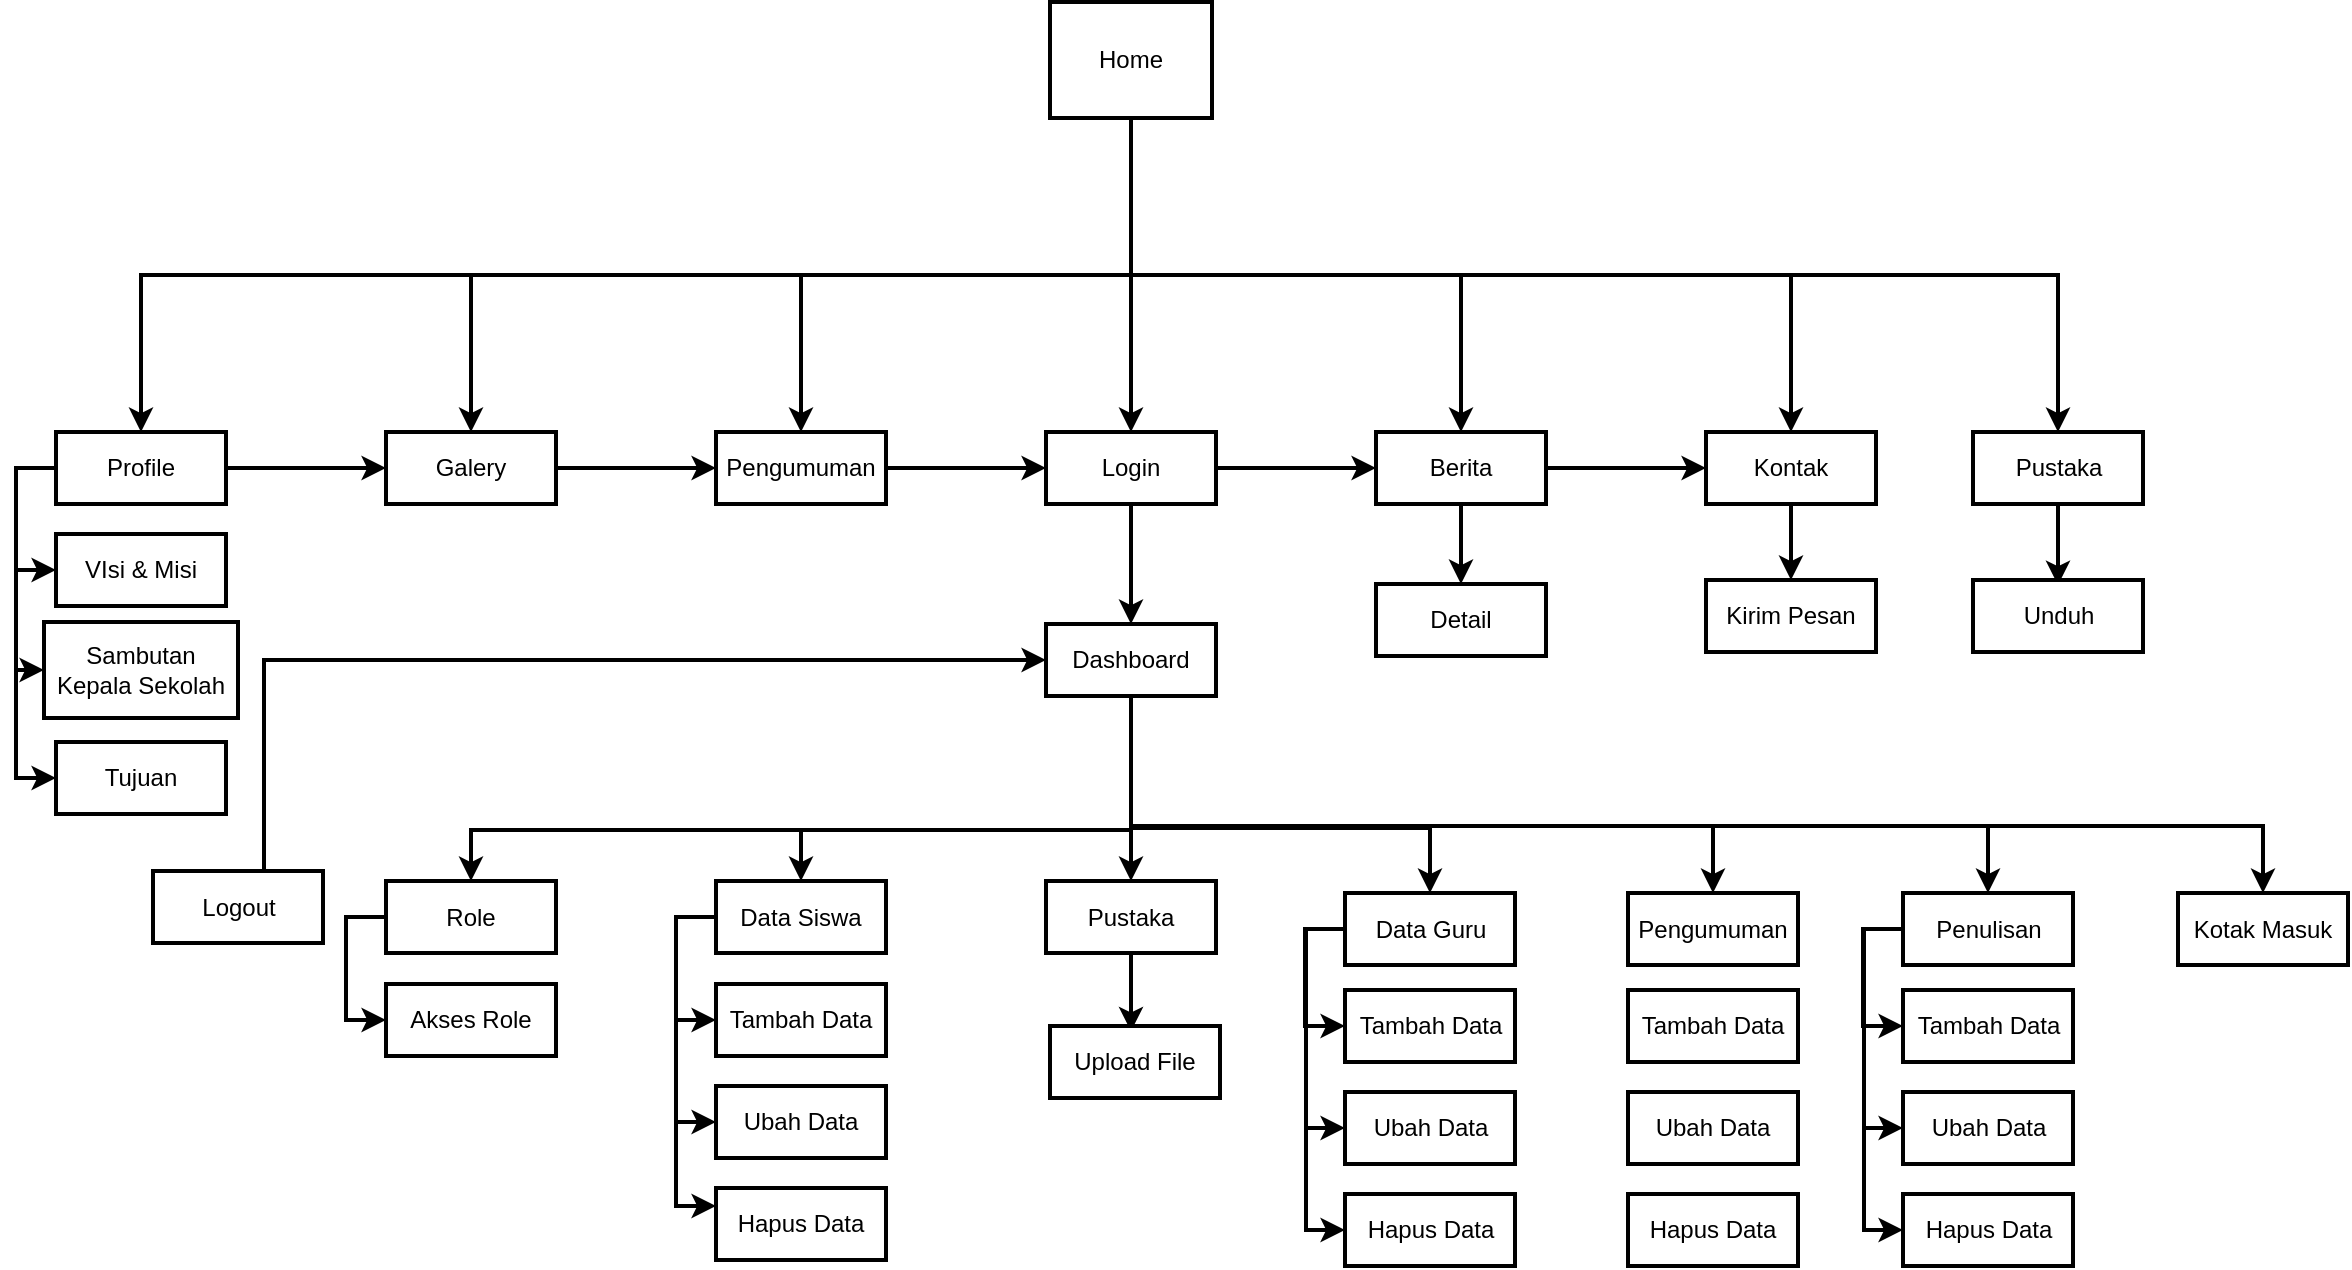 <mxfile version="11.1.4" type="github"><diagram id="Ska1S3hpc30a-7CpUAoy" name="Page-1"><mxGraphModel dx="1325" dy="905" grid="0" gridSize="10" guides="1" tooltips="1" connect="1" arrows="1" fold="1" page="0" pageScale="1" pageWidth="850" pageHeight="1100" math="0" shadow="0"><root><mxCell id="0"/><mxCell id="1" parent="0"/><mxCell id="ym0tMcdintUrI3gGmF4z-35" style="edgeStyle=orthogonalEdgeStyle;rounded=0;orthogonalLoop=1;jettySize=auto;html=1;entryX=0.5;entryY=0;entryDx=0;entryDy=0;exitX=0.5;exitY=1;exitDx=0;exitDy=0;strokeWidth=2;" edge="1" parent="1" source="ym0tMcdintUrI3gGmF4z-1" target="ym0tMcdintUrI3gGmF4z-4"><mxGeometry relative="1" as="geometry"/></mxCell><mxCell id="ym0tMcdintUrI3gGmF4z-36" style="edgeStyle=orthogonalEdgeStyle;rounded=0;orthogonalLoop=1;jettySize=auto;html=1;exitX=0.5;exitY=1;exitDx=0;exitDy=0;strokeWidth=2;" edge="1" parent="1" source="ym0tMcdintUrI3gGmF4z-1" target="ym0tMcdintUrI3gGmF4z-24"><mxGeometry relative="1" as="geometry"/></mxCell><mxCell id="ym0tMcdintUrI3gGmF4z-37" style="edgeStyle=orthogonalEdgeStyle;rounded=0;orthogonalLoop=1;jettySize=auto;html=1;entryX=0.5;entryY=0;entryDx=0;entryDy=0;exitX=0.5;exitY=1;exitDx=0;exitDy=0;strokeWidth=2;" edge="1" parent="1" source="ym0tMcdintUrI3gGmF4z-1" target="ym0tMcdintUrI3gGmF4z-27"><mxGeometry relative="1" as="geometry"/></mxCell><mxCell id="ym0tMcdintUrI3gGmF4z-39" style="edgeStyle=orthogonalEdgeStyle;rounded=0;orthogonalLoop=1;jettySize=auto;html=1;exitX=0.5;exitY=1;exitDx=0;exitDy=0;strokeWidth=2;" edge="1" parent="1" source="ym0tMcdintUrI3gGmF4z-1" target="ym0tMcdintUrI3gGmF4z-29"><mxGeometry relative="1" as="geometry"/></mxCell><mxCell id="ym0tMcdintUrI3gGmF4z-40" style="edgeStyle=orthogonalEdgeStyle;rounded=0;orthogonalLoop=1;jettySize=auto;html=1;exitX=0.5;exitY=1;exitDx=0;exitDy=0;strokeWidth=2;" edge="1" parent="1" source="ym0tMcdintUrI3gGmF4z-1" target="ym0tMcdintUrI3gGmF4z-30"><mxGeometry relative="1" as="geometry"/></mxCell><mxCell id="ym0tMcdintUrI3gGmF4z-41" style="edgeStyle=orthogonalEdgeStyle;rounded=0;orthogonalLoop=1;jettySize=auto;html=1;entryX=0.5;entryY=0;entryDx=0;entryDy=0;exitX=0.5;exitY=1;exitDx=0;exitDy=0;strokeWidth=2;" edge="1" parent="1" source="ym0tMcdintUrI3gGmF4z-1" target="ym0tMcdintUrI3gGmF4z-34"><mxGeometry relative="1" as="geometry"/></mxCell><mxCell id="ym0tMcdintUrI3gGmF4z-134" style="edgeStyle=orthogonalEdgeStyle;rounded=0;orthogonalLoop=1;jettySize=auto;html=1;strokeWidth=2;" edge="1" parent="1" source="ym0tMcdintUrI3gGmF4z-1" target="ym0tMcdintUrI3gGmF4z-131"><mxGeometry relative="1" as="geometry"/></mxCell><mxCell id="ym0tMcdintUrI3gGmF4z-1" value="Home" style="rounded=0;whiteSpace=wrap;html=1;strokeWidth=2;" vertex="1" parent="1"><mxGeometry x="515" y="-13" width="81" height="58" as="geometry"/></mxCell><mxCell id="ym0tMcdintUrI3gGmF4z-42" style="edgeStyle=orthogonalEdgeStyle;rounded=0;orthogonalLoop=1;jettySize=auto;html=1;entryX=0;entryY=0.5;entryDx=0;entryDy=0;strokeWidth=2;" edge="1" parent="1" source="ym0tMcdintUrI3gGmF4z-4" target="ym0tMcdintUrI3gGmF4z-24"><mxGeometry relative="1" as="geometry"/></mxCell><mxCell id="ym0tMcdintUrI3gGmF4z-54" style="edgeStyle=orthogonalEdgeStyle;rounded=0;orthogonalLoop=1;jettySize=auto;html=1;entryX=0;entryY=0.5;entryDx=0;entryDy=0;exitX=0;exitY=0.5;exitDx=0;exitDy=0;strokeWidth=2;" edge="1" parent="1" source="ym0tMcdintUrI3gGmF4z-4" target="ym0tMcdintUrI3gGmF4z-49"><mxGeometry relative="1" as="geometry"/></mxCell><mxCell id="ym0tMcdintUrI3gGmF4z-55" style="edgeStyle=orthogonalEdgeStyle;rounded=0;orthogonalLoop=1;jettySize=auto;html=1;exitX=0;exitY=0.5;exitDx=0;exitDy=0;entryX=0;entryY=0.5;entryDx=0;entryDy=0;strokeWidth=2;" edge="1" parent="1" source="ym0tMcdintUrI3gGmF4z-4" target="ym0tMcdintUrI3gGmF4z-51"><mxGeometry relative="1" as="geometry"/></mxCell><mxCell id="ym0tMcdintUrI3gGmF4z-56" style="edgeStyle=orthogonalEdgeStyle;rounded=0;orthogonalLoop=1;jettySize=auto;html=1;exitX=0;exitY=0.5;exitDx=0;exitDy=0;entryX=0;entryY=0.5;entryDx=0;entryDy=0;strokeWidth=2;" edge="1" parent="1" source="ym0tMcdintUrI3gGmF4z-4" target="ym0tMcdintUrI3gGmF4z-52"><mxGeometry relative="1" as="geometry"/></mxCell><mxCell id="ym0tMcdintUrI3gGmF4z-4" value="Profile" style="rounded=0;whiteSpace=wrap;html=1;strokeWidth=2;" vertex="1" parent="1"><mxGeometry x="18" y="202" width="85" height="36" as="geometry"/></mxCell><mxCell id="ym0tMcdintUrI3gGmF4z-43" style="edgeStyle=orthogonalEdgeStyle;rounded=0;orthogonalLoop=1;jettySize=auto;html=1;strokeWidth=2;" edge="1" parent="1" source="ym0tMcdintUrI3gGmF4z-24" target="ym0tMcdintUrI3gGmF4z-27"><mxGeometry relative="1" as="geometry"/></mxCell><mxCell id="ym0tMcdintUrI3gGmF4z-24" value="Galery" style="rounded=0;whiteSpace=wrap;html=1;strokeWidth=2;" vertex="1" parent="1"><mxGeometry x="183" y="202" width="85" height="36" as="geometry"/></mxCell><mxCell id="ym0tMcdintUrI3gGmF4z-132" style="edgeStyle=orthogonalEdgeStyle;rounded=0;orthogonalLoop=1;jettySize=auto;html=1;entryX=0;entryY=0.5;entryDx=0;entryDy=0;strokeWidth=2;" edge="1" parent="1" source="ym0tMcdintUrI3gGmF4z-27" target="ym0tMcdintUrI3gGmF4z-131"><mxGeometry relative="1" as="geometry"/></mxCell><mxCell id="ym0tMcdintUrI3gGmF4z-27" value="Pengumuman" style="rounded=0;whiteSpace=wrap;html=1;strokeWidth=2;" vertex="1" parent="1"><mxGeometry x="348" y="202" width="85" height="36" as="geometry"/></mxCell><mxCell id="ym0tMcdintUrI3gGmF4z-91" style="edgeStyle=orthogonalEdgeStyle;rounded=0;orthogonalLoop=1;jettySize=auto;html=1;entryX=0.5;entryY=0;entryDx=0;entryDy=0;strokeWidth=2;" edge="1" parent="1" source="ym0tMcdintUrI3gGmF4z-28" target="ym0tMcdintUrI3gGmF4z-82"><mxGeometry relative="1" as="geometry"><Array as="points"><mxPoint x="556" y="401"/><mxPoint x="226" y="401"/></Array></mxGeometry></mxCell><mxCell id="ym0tMcdintUrI3gGmF4z-92" style="edgeStyle=orthogonalEdgeStyle;rounded=0;orthogonalLoop=1;jettySize=auto;html=1;entryX=0.5;entryY=0;entryDx=0;entryDy=0;strokeWidth=2;" edge="1" parent="1" source="ym0tMcdintUrI3gGmF4z-28" target="ym0tMcdintUrI3gGmF4z-83"><mxGeometry relative="1" as="geometry"><Array as="points"><mxPoint x="556" y="401"/><mxPoint x="391" y="401"/></Array></mxGeometry></mxCell><mxCell id="ym0tMcdintUrI3gGmF4z-93" style="edgeStyle=orthogonalEdgeStyle;rounded=0;orthogonalLoop=1;jettySize=auto;html=1;strokeWidth=2;" edge="1" parent="1" source="ym0tMcdintUrI3gGmF4z-28" target="ym0tMcdintUrI3gGmF4z-84"><mxGeometry relative="1" as="geometry"/></mxCell><mxCell id="ym0tMcdintUrI3gGmF4z-94" style="edgeStyle=orthogonalEdgeStyle;rounded=0;orthogonalLoop=1;jettySize=auto;html=1;strokeWidth=2;" edge="1" parent="1" source="ym0tMcdintUrI3gGmF4z-28" target="ym0tMcdintUrI3gGmF4z-85"><mxGeometry relative="1" as="geometry"><Array as="points"><mxPoint x="556" y="400"/><mxPoint x="705" y="400"/></Array></mxGeometry></mxCell><mxCell id="ym0tMcdintUrI3gGmF4z-95" style="edgeStyle=orthogonalEdgeStyle;rounded=0;orthogonalLoop=1;jettySize=auto;html=1;entryX=0.5;entryY=0;entryDx=0;entryDy=0;strokeWidth=2;" edge="1" parent="1" source="ym0tMcdintUrI3gGmF4z-28" target="ym0tMcdintUrI3gGmF4z-86"><mxGeometry relative="1" as="geometry"><Array as="points"><mxPoint x="556" y="399"/><mxPoint x="847" y="399"/></Array></mxGeometry></mxCell><mxCell id="ym0tMcdintUrI3gGmF4z-96" style="edgeStyle=orthogonalEdgeStyle;rounded=0;orthogonalLoop=1;jettySize=auto;html=1;entryX=0.5;entryY=0;entryDx=0;entryDy=0;strokeWidth=2;" edge="1" parent="1" source="ym0tMcdintUrI3gGmF4z-28" target="ym0tMcdintUrI3gGmF4z-89"><mxGeometry relative="1" as="geometry"><Array as="points"><mxPoint x="556" y="399"/><mxPoint x="984" y="399"/></Array></mxGeometry></mxCell><mxCell id="ym0tMcdintUrI3gGmF4z-97" style="edgeStyle=orthogonalEdgeStyle;rounded=0;orthogonalLoop=1;jettySize=auto;html=1;entryX=0.5;entryY=0;entryDx=0;entryDy=0;strokeWidth=2;" edge="1" parent="1" source="ym0tMcdintUrI3gGmF4z-28" target="ym0tMcdintUrI3gGmF4z-90"><mxGeometry relative="1" as="geometry"><Array as="points"><mxPoint x="556" y="399"/><mxPoint x="1122" y="399"/></Array></mxGeometry></mxCell><mxCell id="ym0tMcdintUrI3gGmF4z-28" value="Dashboard" style="rounded=0;whiteSpace=wrap;html=1;strokeWidth=2;" vertex="1" parent="1"><mxGeometry x="513" y="298" width="85" height="36" as="geometry"/></mxCell><mxCell id="ym0tMcdintUrI3gGmF4z-46" style="edgeStyle=orthogonalEdgeStyle;rounded=0;orthogonalLoop=1;jettySize=auto;html=1;strokeWidth=2;" edge="1" parent="1" source="ym0tMcdintUrI3gGmF4z-29" target="ym0tMcdintUrI3gGmF4z-30"><mxGeometry relative="1" as="geometry"/></mxCell><mxCell id="ym0tMcdintUrI3gGmF4z-65" style="edgeStyle=orthogonalEdgeStyle;rounded=0;orthogonalLoop=1;jettySize=auto;html=1;strokeWidth=2;" edge="1" parent="1" source="ym0tMcdintUrI3gGmF4z-29" target="ym0tMcdintUrI3gGmF4z-64"><mxGeometry relative="1" as="geometry"/></mxCell><mxCell id="ym0tMcdintUrI3gGmF4z-29" value="Berita" style="rounded=0;whiteSpace=wrap;html=1;strokeWidth=2;" vertex="1" parent="1"><mxGeometry x="678" y="202" width="85" height="36" as="geometry"/></mxCell><mxCell id="ym0tMcdintUrI3gGmF4z-71" style="edgeStyle=orthogonalEdgeStyle;rounded=0;orthogonalLoop=1;jettySize=auto;html=1;entryX=0.5;entryY=0;entryDx=0;entryDy=0;strokeWidth=2;" edge="1" parent="1" source="ym0tMcdintUrI3gGmF4z-30" target="ym0tMcdintUrI3gGmF4z-67"><mxGeometry relative="1" as="geometry"/></mxCell><mxCell id="ym0tMcdintUrI3gGmF4z-30" value="Kontak" style="rounded=0;whiteSpace=wrap;html=1;strokeWidth=2;" vertex="1" parent="1"><mxGeometry x="843" y="202" width="85" height="36" as="geometry"/></mxCell><mxCell id="ym0tMcdintUrI3gGmF4z-70" style="edgeStyle=orthogonalEdgeStyle;rounded=0;orthogonalLoop=1;jettySize=auto;html=1;strokeWidth=2;" edge="1" parent="1" source="ym0tMcdintUrI3gGmF4z-34"><mxGeometry relative="1" as="geometry"><mxPoint x="1019" y="278.556" as="targetPoint"/></mxGeometry></mxCell><mxCell id="ym0tMcdintUrI3gGmF4z-34" value="Pustaka" style="rounded=0;whiteSpace=wrap;html=1;strokeWidth=2;" vertex="1" parent="1"><mxGeometry x="976.5" y="202" width="85" height="36" as="geometry"/></mxCell><mxCell id="ym0tMcdintUrI3gGmF4z-49" value="VIsi &amp;amp; Misi" style="rounded=0;whiteSpace=wrap;html=1;strokeWidth=2;" vertex="1" parent="1"><mxGeometry x="18" y="253" width="85" height="36" as="geometry"/></mxCell><mxCell id="ym0tMcdintUrI3gGmF4z-51" value="Sambutan Kepala Sekolah" style="rounded=0;whiteSpace=wrap;html=1;strokeWidth=2;" vertex="1" parent="1"><mxGeometry x="12" y="297" width="97" height="48" as="geometry"/></mxCell><mxCell id="ym0tMcdintUrI3gGmF4z-52" value="Tujuan" style="rounded=0;whiteSpace=wrap;html=1;strokeWidth=2;" vertex="1" parent="1"><mxGeometry x="18" y="357" width="85" height="36" as="geometry"/></mxCell><mxCell id="ym0tMcdintUrI3gGmF4z-59" value="Unduh" style="rounded=0;whiteSpace=wrap;html=1;strokeWidth=2;" vertex="1" parent="1"><mxGeometry x="976.5" y="276" width="85" height="36" as="geometry"/></mxCell><mxCell id="ym0tMcdintUrI3gGmF4z-64" value="Detail" style="rounded=0;whiteSpace=wrap;html=1;strokeWidth=2;" vertex="1" parent="1"><mxGeometry x="678" y="278" width="85" height="36" as="geometry"/></mxCell><mxCell id="ym0tMcdintUrI3gGmF4z-67" value="Kirim Pesan" style="rounded=0;whiteSpace=wrap;html=1;strokeWidth=2;" vertex="1" parent="1"><mxGeometry x="843" y="276" width="85" height="36" as="geometry"/></mxCell><mxCell id="ym0tMcdintUrI3gGmF4z-139" style="edgeStyle=orthogonalEdgeStyle;rounded=0;orthogonalLoop=1;jettySize=auto;html=1;entryX=0;entryY=0.5;entryDx=0;entryDy=0;strokeWidth=2;" edge="1" parent="1" source="ym0tMcdintUrI3gGmF4z-81" target="ym0tMcdintUrI3gGmF4z-28"><mxGeometry relative="1" as="geometry"><Array as="points"><mxPoint x="122" y="316"/></Array></mxGeometry></mxCell><mxCell id="ym0tMcdintUrI3gGmF4z-81" value="Logout" style="rounded=0;whiteSpace=wrap;html=1;strokeWidth=2;" vertex="1" parent="1"><mxGeometry x="66.5" y="421.5" width="85" height="36" as="geometry"/></mxCell><mxCell id="ym0tMcdintUrI3gGmF4z-136" style="edgeStyle=orthogonalEdgeStyle;rounded=0;orthogonalLoop=1;jettySize=auto;html=1;entryX=0;entryY=0.5;entryDx=0;entryDy=0;strokeWidth=2;exitX=0;exitY=0.5;exitDx=0;exitDy=0;" edge="1" parent="1" source="ym0tMcdintUrI3gGmF4z-82" target="ym0tMcdintUrI3gGmF4z-100"><mxGeometry relative="1" as="geometry"/></mxCell><mxCell id="ym0tMcdintUrI3gGmF4z-82" value="Role" style="rounded=0;whiteSpace=wrap;html=1;strokeWidth=2;" vertex="1" parent="1"><mxGeometry x="183" y="426.5" width="85" height="36" as="geometry"/></mxCell><mxCell id="ym0tMcdintUrI3gGmF4z-115" style="edgeStyle=orthogonalEdgeStyle;rounded=0;orthogonalLoop=1;jettySize=auto;html=1;entryX=0;entryY=0.5;entryDx=0;entryDy=0;exitX=0;exitY=0.5;exitDx=0;exitDy=0;strokeWidth=2;" edge="1" parent="1" source="ym0tMcdintUrI3gGmF4z-83" target="ym0tMcdintUrI3gGmF4z-102"><mxGeometry relative="1" as="geometry"/></mxCell><mxCell id="ym0tMcdintUrI3gGmF4z-116" style="edgeStyle=orthogonalEdgeStyle;rounded=0;orthogonalLoop=1;jettySize=auto;html=1;entryX=0;entryY=0.5;entryDx=0;entryDy=0;strokeWidth=2;" edge="1" parent="1" source="ym0tMcdintUrI3gGmF4z-83" target="ym0tMcdintUrI3gGmF4z-103"><mxGeometry relative="1" as="geometry"><Array as="points"><mxPoint x="328" y="445"/><mxPoint x="328" y="547"/></Array></mxGeometry></mxCell><mxCell id="ym0tMcdintUrI3gGmF4z-117" style="edgeStyle=orthogonalEdgeStyle;rounded=0;orthogonalLoop=1;jettySize=auto;html=1;entryX=0;entryY=0.25;entryDx=0;entryDy=0;strokeWidth=2;" edge="1" parent="1" source="ym0tMcdintUrI3gGmF4z-83" target="ym0tMcdintUrI3gGmF4z-104"><mxGeometry relative="1" as="geometry"><Array as="points"><mxPoint x="328" y="445"/><mxPoint x="328" y="589"/></Array></mxGeometry></mxCell><mxCell id="ym0tMcdintUrI3gGmF4z-83" value="Data Siswa" style="rounded=0;whiteSpace=wrap;html=1;strokeWidth=2;" vertex="1" parent="1"><mxGeometry x="348" y="426.5" width="85" height="36" as="geometry"/></mxCell><mxCell id="ym0tMcdintUrI3gGmF4z-137" style="edgeStyle=orthogonalEdgeStyle;rounded=0;orthogonalLoop=1;jettySize=auto;html=1;strokeWidth=2;" edge="1" parent="1" source="ym0tMcdintUrI3gGmF4z-84"><mxGeometry relative="1" as="geometry"><mxPoint x="555.5" y="501.677" as="targetPoint"/></mxGeometry></mxCell><mxCell id="ym0tMcdintUrI3gGmF4z-84" value="Pustaka" style="rounded=0;whiteSpace=wrap;html=1;strokeWidth=2;" vertex="1" parent="1"><mxGeometry x="513" y="426.5" width="85" height="36" as="geometry"/></mxCell><mxCell id="ym0tMcdintUrI3gGmF4z-111" style="edgeStyle=orthogonalEdgeStyle;rounded=0;orthogonalLoop=1;jettySize=auto;html=1;entryX=0;entryY=0.5;entryDx=0;entryDy=0;exitX=0;exitY=0.5;exitDx=0;exitDy=0;strokeWidth=2;" edge="1" parent="1" source="ym0tMcdintUrI3gGmF4z-85" target="ym0tMcdintUrI3gGmF4z-108"><mxGeometry relative="1" as="geometry"/></mxCell><mxCell id="ym0tMcdintUrI3gGmF4z-112" style="edgeStyle=orthogonalEdgeStyle;rounded=0;orthogonalLoop=1;jettySize=auto;html=1;entryX=0;entryY=0.5;entryDx=0;entryDy=0;strokeWidth=2;" edge="1" parent="1" source="ym0tMcdintUrI3gGmF4z-85" target="ym0tMcdintUrI3gGmF4z-109"><mxGeometry relative="1" as="geometry"><Array as="points"><mxPoint x="643" y="451"/><mxPoint x="643" y="550"/></Array></mxGeometry></mxCell><mxCell id="ym0tMcdintUrI3gGmF4z-113" style="edgeStyle=orthogonalEdgeStyle;rounded=0;orthogonalLoop=1;jettySize=auto;html=1;entryX=0;entryY=0.5;entryDx=0;entryDy=0;strokeWidth=2;" edge="1" parent="1" source="ym0tMcdintUrI3gGmF4z-85" target="ym0tMcdintUrI3gGmF4z-110"><mxGeometry relative="1" as="geometry"><Array as="points"><mxPoint x="643" y="451"/><mxPoint x="643" y="601"/></Array></mxGeometry></mxCell><mxCell id="ym0tMcdintUrI3gGmF4z-85" value="Data Guru" style="rounded=0;whiteSpace=wrap;html=1;strokeWidth=2;" vertex="1" parent="1"><mxGeometry x="662.5" y="432.5" width="85" height="36" as="geometry"/></mxCell><mxCell id="ym0tMcdintUrI3gGmF4z-86" value="Pengumuman" style="rounded=0;whiteSpace=wrap;html=1;strokeWidth=2;" vertex="1" parent="1"><mxGeometry x="804" y="432.5" width="85" height="36" as="geometry"/></mxCell><mxCell id="ym0tMcdintUrI3gGmF4z-127" style="edgeStyle=orthogonalEdgeStyle;rounded=0;orthogonalLoop=1;jettySize=auto;html=1;entryX=0;entryY=0.5;entryDx=0;entryDy=0;exitX=0;exitY=0.5;exitDx=0;exitDy=0;strokeWidth=2;" edge="1" parent="1" source="ym0tMcdintUrI3gGmF4z-89" target="ym0tMcdintUrI3gGmF4z-124"><mxGeometry relative="1" as="geometry"/></mxCell><mxCell id="ym0tMcdintUrI3gGmF4z-128" style="edgeStyle=orthogonalEdgeStyle;rounded=0;orthogonalLoop=1;jettySize=auto;html=1;entryX=0;entryY=0.5;entryDx=0;entryDy=0;strokeWidth=2;" edge="1" parent="1" source="ym0tMcdintUrI3gGmF4z-89" target="ym0tMcdintUrI3gGmF4z-125"><mxGeometry relative="1" as="geometry"><Array as="points"><mxPoint x="922" y="451"/><mxPoint x="922" y="550"/></Array></mxGeometry></mxCell><mxCell id="ym0tMcdintUrI3gGmF4z-129" style="edgeStyle=orthogonalEdgeStyle;rounded=0;orthogonalLoop=1;jettySize=auto;html=1;entryX=0;entryY=0.5;entryDx=0;entryDy=0;strokeWidth=2;" edge="1" parent="1" source="ym0tMcdintUrI3gGmF4z-89" target="ym0tMcdintUrI3gGmF4z-126"><mxGeometry relative="1" as="geometry"><Array as="points"><mxPoint x="922" y="451"/><mxPoint x="922" y="601"/></Array></mxGeometry></mxCell><mxCell id="ym0tMcdintUrI3gGmF4z-89" value="Penulisan" style="rounded=0;whiteSpace=wrap;html=1;strokeWidth=2;" vertex="1" parent="1"><mxGeometry x="941.5" y="432.5" width="85" height="36" as="geometry"/></mxCell><mxCell id="ym0tMcdintUrI3gGmF4z-90" value="Kotak Masuk" style="rounded=0;whiteSpace=wrap;html=1;strokeWidth=2;" vertex="1" parent="1"><mxGeometry x="1079" y="432.5" width="85" height="36" as="geometry"/></mxCell><mxCell id="ym0tMcdintUrI3gGmF4z-100" value="Akses Role" style="rounded=0;whiteSpace=wrap;html=1;strokeWidth=2;" vertex="1" parent="1"><mxGeometry x="183" y="478" width="85" height="36" as="geometry"/></mxCell><mxCell id="ym0tMcdintUrI3gGmF4z-102" value="Tambah Data" style="rounded=0;whiteSpace=wrap;html=1;strokeWidth=2;" vertex="1" parent="1"><mxGeometry x="348" y="478" width="85" height="36" as="geometry"/></mxCell><mxCell id="ym0tMcdintUrI3gGmF4z-103" value="Ubah Data" style="rounded=0;whiteSpace=wrap;html=1;strokeWidth=2;" vertex="1" parent="1"><mxGeometry x="348" y="529" width="85" height="36" as="geometry"/></mxCell><mxCell id="ym0tMcdintUrI3gGmF4z-104" value="Hapus Data" style="rounded=0;whiteSpace=wrap;html=1;strokeWidth=2;" vertex="1" parent="1"><mxGeometry x="348" y="580" width="85" height="36" as="geometry"/></mxCell><mxCell id="ym0tMcdintUrI3gGmF4z-108" value="Tambah Data" style="rounded=0;whiteSpace=wrap;html=1;strokeWidth=2;" vertex="1" parent="1"><mxGeometry x="662.5" y="481" width="85" height="36" as="geometry"/></mxCell><mxCell id="ym0tMcdintUrI3gGmF4z-109" value="Ubah Data" style="rounded=0;whiteSpace=wrap;html=1;strokeWidth=2;" vertex="1" parent="1"><mxGeometry x="662.5" y="532" width="85" height="36" as="geometry"/></mxCell><mxCell id="ym0tMcdintUrI3gGmF4z-110" value="Hapus Data" style="rounded=0;whiteSpace=wrap;html=1;strokeWidth=2;" vertex="1" parent="1"><mxGeometry x="662.5" y="583" width="85" height="36" as="geometry"/></mxCell><mxCell id="ym0tMcdintUrI3gGmF4z-121" value="Tambah Data" style="rounded=0;whiteSpace=wrap;html=1;strokeWidth=2;" vertex="1" parent="1"><mxGeometry x="804" y="481" width="85" height="36" as="geometry"/></mxCell><mxCell id="ym0tMcdintUrI3gGmF4z-122" value="Ubah Data" style="rounded=0;whiteSpace=wrap;html=1;strokeWidth=2;" vertex="1" parent="1"><mxGeometry x="804" y="532" width="85" height="36" as="geometry"/></mxCell><mxCell id="ym0tMcdintUrI3gGmF4z-123" value="Hapus Data" style="rounded=0;whiteSpace=wrap;html=1;strokeWidth=2;" vertex="1" parent="1"><mxGeometry x="804" y="583" width="85" height="36" as="geometry"/></mxCell><mxCell id="ym0tMcdintUrI3gGmF4z-124" value="Tambah Data" style="rounded=0;whiteSpace=wrap;html=1;strokeWidth=2;" vertex="1" parent="1"><mxGeometry x="941.5" y="481" width="85" height="36" as="geometry"/></mxCell><mxCell id="ym0tMcdintUrI3gGmF4z-125" value="Ubah Data" style="rounded=0;whiteSpace=wrap;html=1;strokeWidth=2;" vertex="1" parent="1"><mxGeometry x="941.5" y="532" width="85" height="36" as="geometry"/></mxCell><mxCell id="ym0tMcdintUrI3gGmF4z-126" value="Hapus Data" style="rounded=0;whiteSpace=wrap;html=1;strokeWidth=2;" vertex="1" parent="1"><mxGeometry x="941.5" y="583" width="85" height="36" as="geometry"/></mxCell><mxCell id="ym0tMcdintUrI3gGmF4z-133" style="edgeStyle=orthogonalEdgeStyle;rounded=0;orthogonalLoop=1;jettySize=auto;html=1;entryX=0;entryY=0.5;entryDx=0;entryDy=0;strokeWidth=2;" edge="1" parent="1" source="ym0tMcdintUrI3gGmF4z-131" target="ym0tMcdintUrI3gGmF4z-29"><mxGeometry relative="1" as="geometry"/></mxCell><mxCell id="ym0tMcdintUrI3gGmF4z-135" style="edgeStyle=orthogonalEdgeStyle;rounded=0;orthogonalLoop=1;jettySize=auto;html=1;entryX=0.5;entryY=0;entryDx=0;entryDy=0;strokeWidth=2;" edge="1" parent="1" source="ym0tMcdintUrI3gGmF4z-131" target="ym0tMcdintUrI3gGmF4z-28"><mxGeometry relative="1" as="geometry"/></mxCell><mxCell id="ym0tMcdintUrI3gGmF4z-131" value="Login" style="rounded=0;whiteSpace=wrap;html=1;strokeWidth=2;" vertex="1" parent="1"><mxGeometry x="513" y="202" width="85" height="36" as="geometry"/></mxCell><mxCell id="ym0tMcdintUrI3gGmF4z-138" value="Upload File" style="rounded=0;whiteSpace=wrap;html=1;strokeWidth=2;" vertex="1" parent="1"><mxGeometry x="515" y="499" width="85" height="36" as="geometry"/></mxCell></root></mxGraphModel></diagram><diagram id="TVZD0AW_IwBqtA4huBTN" name="Page-2"><mxGraphModel dx="1775" dy="1605" grid="1" gridSize="10" guides="1" tooltips="1" connect="1" arrows="1" fold="1" page="1" pageScale="1" pageWidth="850" pageHeight="1100" math="0" shadow="0"><root><mxCell id="oWopiFmSoPTCbhqBLfzJ-0"/><mxCell id="oWopiFmSoPTCbhqBLfzJ-1" parent="oWopiFmSoPTCbhqBLfzJ-0"/><mxCell id="ktdFoKl-zzNjUHNjP2Qb-0" style="edgeStyle=orthogonalEdgeStyle;rounded=0;orthogonalLoop=1;jettySize=auto;html=1;entryX=0.5;entryY=0;entryDx=0;entryDy=0;exitX=0.5;exitY=1;exitDx=0;exitDy=0;strokeWidth=2;" edge="1" parent="oWopiFmSoPTCbhqBLfzJ-1" source="ktdFoKl-zzNjUHNjP2Qb-7" target="ktdFoKl-zzNjUHNjP2Qb-12"><mxGeometry relative="1" as="geometry"/></mxCell><mxCell id="ktdFoKl-zzNjUHNjP2Qb-1" style="edgeStyle=orthogonalEdgeStyle;rounded=0;orthogonalLoop=1;jettySize=auto;html=1;exitX=0.5;exitY=1;exitDx=0;exitDy=0;strokeWidth=2;" edge="1" parent="oWopiFmSoPTCbhqBLfzJ-1" source="ktdFoKl-zzNjUHNjP2Qb-7" target="ktdFoKl-zzNjUHNjP2Qb-14"><mxGeometry relative="1" as="geometry"/></mxCell><mxCell id="ktdFoKl-zzNjUHNjP2Qb-2" style="edgeStyle=orthogonalEdgeStyle;rounded=0;orthogonalLoop=1;jettySize=auto;html=1;entryX=0.5;entryY=0;entryDx=0;entryDy=0;exitX=0.5;exitY=1;exitDx=0;exitDy=0;strokeWidth=2;" edge="1" parent="oWopiFmSoPTCbhqBLfzJ-1" source="ktdFoKl-zzNjUHNjP2Qb-7" target="ktdFoKl-zzNjUHNjP2Qb-16"><mxGeometry relative="1" as="geometry"/></mxCell><mxCell id="ktdFoKl-zzNjUHNjP2Qb-3" style="edgeStyle=orthogonalEdgeStyle;rounded=0;orthogonalLoop=1;jettySize=auto;html=1;exitX=0.5;exitY=1;exitDx=0;exitDy=0;strokeWidth=2;" edge="1" parent="oWopiFmSoPTCbhqBLfzJ-1" source="ktdFoKl-zzNjUHNjP2Qb-7" target="ktdFoKl-zzNjUHNjP2Qb-27"><mxGeometry relative="1" as="geometry"/></mxCell><mxCell id="ktdFoKl-zzNjUHNjP2Qb-4" style="edgeStyle=orthogonalEdgeStyle;rounded=0;orthogonalLoop=1;jettySize=auto;html=1;exitX=0.5;exitY=1;exitDx=0;exitDy=0;strokeWidth=2;" edge="1" parent="oWopiFmSoPTCbhqBLfzJ-1" source="ktdFoKl-zzNjUHNjP2Qb-7" target="ktdFoKl-zzNjUHNjP2Qb-29"><mxGeometry relative="1" as="geometry"/></mxCell><mxCell id="ktdFoKl-zzNjUHNjP2Qb-5" style="edgeStyle=orthogonalEdgeStyle;rounded=0;orthogonalLoop=1;jettySize=auto;html=1;entryX=0.5;entryY=0;entryDx=0;entryDy=0;exitX=0.5;exitY=1;exitDx=0;exitDy=0;strokeWidth=2;" edge="1" parent="oWopiFmSoPTCbhqBLfzJ-1" source="ktdFoKl-zzNjUHNjP2Qb-7" target="ktdFoKl-zzNjUHNjP2Qb-31"><mxGeometry relative="1" as="geometry"/></mxCell><mxCell id="ktdFoKl-zzNjUHNjP2Qb-6" style="edgeStyle=orthogonalEdgeStyle;rounded=0;orthogonalLoop=1;jettySize=auto;html=1;strokeWidth=2;" edge="1" parent="oWopiFmSoPTCbhqBLfzJ-1" source="ktdFoKl-zzNjUHNjP2Qb-7" target="ktdFoKl-zzNjUHNjP2Qb-73"><mxGeometry relative="1" as="geometry"/></mxCell><mxCell id="ktdFoKl-zzNjUHNjP2Qb-7" value="Home" style="rounded=0;whiteSpace=wrap;html=1;strokeWidth=2;" vertex="1" parent="oWopiFmSoPTCbhqBLfzJ-1"><mxGeometry x="515" y="-13" width="81" height="58" as="geometry"/></mxCell><mxCell id="ktdFoKl-zzNjUHNjP2Qb-8" style="edgeStyle=orthogonalEdgeStyle;rounded=0;orthogonalLoop=1;jettySize=auto;html=1;entryX=0;entryY=0.5;entryDx=0;entryDy=0;strokeWidth=2;" edge="1" parent="oWopiFmSoPTCbhqBLfzJ-1" source="ktdFoKl-zzNjUHNjP2Qb-12" target="ktdFoKl-zzNjUHNjP2Qb-14"><mxGeometry relative="1" as="geometry"/></mxCell><mxCell id="ktdFoKl-zzNjUHNjP2Qb-9" style="edgeStyle=orthogonalEdgeStyle;rounded=0;orthogonalLoop=1;jettySize=auto;html=1;entryX=0;entryY=0.5;entryDx=0;entryDy=0;exitX=0;exitY=0.5;exitDx=0;exitDy=0;strokeWidth=2;" edge="1" parent="oWopiFmSoPTCbhqBLfzJ-1" source="ktdFoKl-zzNjUHNjP2Qb-12" target="ktdFoKl-zzNjUHNjP2Qb-32"><mxGeometry relative="1" as="geometry"/></mxCell><mxCell id="ktdFoKl-zzNjUHNjP2Qb-10" style="edgeStyle=orthogonalEdgeStyle;rounded=0;orthogonalLoop=1;jettySize=auto;html=1;exitX=0;exitY=0.5;exitDx=0;exitDy=0;entryX=0;entryY=0.5;entryDx=0;entryDy=0;strokeWidth=2;" edge="1" parent="oWopiFmSoPTCbhqBLfzJ-1" source="ktdFoKl-zzNjUHNjP2Qb-12" target="ktdFoKl-zzNjUHNjP2Qb-33"><mxGeometry relative="1" as="geometry"/></mxCell><mxCell id="ktdFoKl-zzNjUHNjP2Qb-11" style="edgeStyle=orthogonalEdgeStyle;rounded=0;orthogonalLoop=1;jettySize=auto;html=1;exitX=0;exitY=0.5;exitDx=0;exitDy=0;entryX=0;entryY=0.5;entryDx=0;entryDy=0;strokeWidth=2;" edge="1" parent="oWopiFmSoPTCbhqBLfzJ-1" source="ktdFoKl-zzNjUHNjP2Qb-12" target="ktdFoKl-zzNjUHNjP2Qb-34"><mxGeometry relative="1" as="geometry"/></mxCell><mxCell id="ktdFoKl-zzNjUHNjP2Qb-12" value="Profile" style="rounded=0;whiteSpace=wrap;html=1;strokeWidth=2;" vertex="1" parent="oWopiFmSoPTCbhqBLfzJ-1"><mxGeometry x="18" y="202" width="85" height="36" as="geometry"/></mxCell><mxCell id="ktdFoKl-zzNjUHNjP2Qb-13" style="edgeStyle=orthogonalEdgeStyle;rounded=0;orthogonalLoop=1;jettySize=auto;html=1;strokeWidth=2;" edge="1" parent="oWopiFmSoPTCbhqBLfzJ-1" source="ktdFoKl-zzNjUHNjP2Qb-14" target="ktdFoKl-zzNjUHNjP2Qb-16"><mxGeometry relative="1" as="geometry"/></mxCell><mxCell id="ktdFoKl-zzNjUHNjP2Qb-14" value="Galery" style="rounded=0;whiteSpace=wrap;html=1;strokeWidth=2;" vertex="1" parent="oWopiFmSoPTCbhqBLfzJ-1"><mxGeometry x="183" y="202" width="85" height="36" as="geometry"/></mxCell><mxCell id="ktdFoKl-zzNjUHNjP2Qb-15" style="edgeStyle=orthogonalEdgeStyle;rounded=0;orthogonalLoop=1;jettySize=auto;html=1;entryX=0;entryY=0.5;entryDx=0;entryDy=0;strokeWidth=2;" edge="1" parent="oWopiFmSoPTCbhqBLfzJ-1" source="ktdFoKl-zzNjUHNjP2Qb-16" target="ktdFoKl-zzNjUHNjP2Qb-73"><mxGeometry relative="1" as="geometry"/></mxCell><mxCell id="ktdFoKl-zzNjUHNjP2Qb-16" value="Pengumuman" style="rounded=0;whiteSpace=wrap;html=1;strokeWidth=2;" vertex="1" parent="oWopiFmSoPTCbhqBLfzJ-1"><mxGeometry x="348" y="202" width="85" height="36" as="geometry"/></mxCell><mxCell id="ktdFoKl-zzNjUHNjP2Qb-17" style="edgeStyle=orthogonalEdgeStyle;rounded=0;orthogonalLoop=1;jettySize=auto;html=1;entryX=0.5;entryY=0;entryDx=0;entryDy=0;strokeWidth=2;" edge="1" parent="oWopiFmSoPTCbhqBLfzJ-1" source="ktdFoKl-zzNjUHNjP2Qb-24" target="ktdFoKl-zzNjUHNjP2Qb-41"><mxGeometry relative="1" as="geometry"><Array as="points"><mxPoint x="556" y="401"/><mxPoint x="226" y="401"/></Array></mxGeometry></mxCell><mxCell id="ktdFoKl-zzNjUHNjP2Qb-18" style="edgeStyle=orthogonalEdgeStyle;rounded=0;orthogonalLoop=1;jettySize=auto;html=1;entryX=0.5;entryY=0;entryDx=0;entryDy=0;strokeWidth=2;" edge="1" parent="oWopiFmSoPTCbhqBLfzJ-1" source="ktdFoKl-zzNjUHNjP2Qb-24" target="ktdFoKl-zzNjUHNjP2Qb-45"><mxGeometry relative="1" as="geometry"><Array as="points"><mxPoint x="556" y="401"/><mxPoint x="391" y="401"/></Array></mxGeometry></mxCell><mxCell id="ktdFoKl-zzNjUHNjP2Qb-19" style="edgeStyle=orthogonalEdgeStyle;rounded=0;orthogonalLoop=1;jettySize=auto;html=1;strokeWidth=2;" edge="1" parent="oWopiFmSoPTCbhqBLfzJ-1" source="ktdFoKl-zzNjUHNjP2Qb-24" target="ktdFoKl-zzNjUHNjP2Qb-47"><mxGeometry relative="1" as="geometry"/></mxCell><mxCell id="ktdFoKl-zzNjUHNjP2Qb-20" style="edgeStyle=orthogonalEdgeStyle;rounded=0;orthogonalLoop=1;jettySize=auto;html=1;strokeWidth=2;" edge="1" parent="oWopiFmSoPTCbhqBLfzJ-1" source="ktdFoKl-zzNjUHNjP2Qb-24" target="ktdFoKl-zzNjUHNjP2Qb-51"><mxGeometry relative="1" as="geometry"><Array as="points"><mxPoint x="556" y="400"/><mxPoint x="705" y="400"/></Array></mxGeometry></mxCell><mxCell id="ktdFoKl-zzNjUHNjP2Qb-21" style="edgeStyle=orthogonalEdgeStyle;rounded=0;orthogonalLoop=1;jettySize=auto;html=1;entryX=0.5;entryY=0;entryDx=0;entryDy=0;strokeWidth=2;" edge="1" parent="oWopiFmSoPTCbhqBLfzJ-1" source="ktdFoKl-zzNjUHNjP2Qb-24" target="ktdFoKl-zzNjUHNjP2Qb-52"><mxGeometry relative="1" as="geometry"><Array as="points"><mxPoint x="556" y="399"/><mxPoint x="847" y="399"/></Array></mxGeometry></mxCell><mxCell id="ktdFoKl-zzNjUHNjP2Qb-22" style="edgeStyle=orthogonalEdgeStyle;rounded=0;orthogonalLoop=1;jettySize=auto;html=1;entryX=0.5;entryY=0;entryDx=0;entryDy=0;strokeWidth=2;" edge="1" parent="oWopiFmSoPTCbhqBLfzJ-1" source="ktdFoKl-zzNjUHNjP2Qb-24" target="ktdFoKl-zzNjUHNjP2Qb-56"><mxGeometry relative="1" as="geometry"><Array as="points"><mxPoint x="556" y="399"/><mxPoint x="984" y="399"/></Array></mxGeometry></mxCell><mxCell id="ktdFoKl-zzNjUHNjP2Qb-23" style="edgeStyle=orthogonalEdgeStyle;rounded=0;orthogonalLoop=1;jettySize=auto;html=1;entryX=0.5;entryY=0;entryDx=0;entryDy=0;strokeWidth=2;" edge="1" parent="oWopiFmSoPTCbhqBLfzJ-1" source="ktdFoKl-zzNjUHNjP2Qb-24" target="ktdFoKl-zzNjUHNjP2Qb-57"><mxGeometry relative="1" as="geometry"><Array as="points"><mxPoint x="556" y="399"/><mxPoint x="1122" y="399"/></Array></mxGeometry></mxCell><mxCell id="ktdFoKl-zzNjUHNjP2Qb-24" value="Dashboard" style="rounded=0;whiteSpace=wrap;html=1;strokeWidth=2;" vertex="1" parent="oWopiFmSoPTCbhqBLfzJ-1"><mxGeometry x="513" y="298" width="85" height="36" as="geometry"/></mxCell><mxCell id="ktdFoKl-zzNjUHNjP2Qb-25" style="edgeStyle=orthogonalEdgeStyle;rounded=0;orthogonalLoop=1;jettySize=auto;html=1;strokeWidth=2;" edge="1" parent="oWopiFmSoPTCbhqBLfzJ-1" source="ktdFoKl-zzNjUHNjP2Qb-27" target="ktdFoKl-zzNjUHNjP2Qb-29"><mxGeometry relative="1" as="geometry"/></mxCell><mxCell id="ktdFoKl-zzNjUHNjP2Qb-26" style="edgeStyle=orthogonalEdgeStyle;rounded=0;orthogonalLoop=1;jettySize=auto;html=1;strokeWidth=2;" edge="1" parent="oWopiFmSoPTCbhqBLfzJ-1" source="ktdFoKl-zzNjUHNjP2Qb-27" target="ktdFoKl-zzNjUHNjP2Qb-36"><mxGeometry relative="1" as="geometry"/></mxCell><mxCell id="ktdFoKl-zzNjUHNjP2Qb-27" value="Berita" style="rounded=0;whiteSpace=wrap;html=1;strokeWidth=2;" vertex="1" parent="oWopiFmSoPTCbhqBLfzJ-1"><mxGeometry x="678" y="202" width="85" height="36" as="geometry"/></mxCell><mxCell id="ktdFoKl-zzNjUHNjP2Qb-28" style="edgeStyle=orthogonalEdgeStyle;rounded=0;orthogonalLoop=1;jettySize=auto;html=1;entryX=0.5;entryY=0;entryDx=0;entryDy=0;strokeWidth=2;" edge="1" parent="oWopiFmSoPTCbhqBLfzJ-1" source="ktdFoKl-zzNjUHNjP2Qb-29" target="ktdFoKl-zzNjUHNjP2Qb-37"><mxGeometry relative="1" as="geometry"/></mxCell><mxCell id="ktdFoKl-zzNjUHNjP2Qb-29" value="Kontak" style="rounded=0;whiteSpace=wrap;html=1;strokeWidth=2;" vertex="1" parent="oWopiFmSoPTCbhqBLfzJ-1"><mxGeometry x="843" y="202" width="85" height="36" as="geometry"/></mxCell><mxCell id="ktdFoKl-zzNjUHNjP2Qb-30" style="edgeStyle=orthogonalEdgeStyle;rounded=0;orthogonalLoop=1;jettySize=auto;html=1;strokeWidth=2;" edge="1" parent="oWopiFmSoPTCbhqBLfzJ-1" source="ktdFoKl-zzNjUHNjP2Qb-31"><mxGeometry relative="1" as="geometry"><mxPoint x="1019" y="278.556" as="targetPoint"/></mxGeometry></mxCell><mxCell id="ktdFoKl-zzNjUHNjP2Qb-31" value="Pustaka" style="rounded=0;whiteSpace=wrap;html=1;strokeWidth=2;" vertex="1" parent="oWopiFmSoPTCbhqBLfzJ-1"><mxGeometry x="976.5" y="202" width="85" height="36" as="geometry"/></mxCell><mxCell id="ktdFoKl-zzNjUHNjP2Qb-32" value="VIsi &amp;amp; Misi" style="rounded=0;whiteSpace=wrap;html=1;strokeWidth=2;" vertex="1" parent="oWopiFmSoPTCbhqBLfzJ-1"><mxGeometry x="18" y="253" width="85" height="36" as="geometry"/></mxCell><mxCell id="ktdFoKl-zzNjUHNjP2Qb-33" value="Sambutan Kepala Sekolah" style="rounded=0;whiteSpace=wrap;html=1;strokeWidth=2;" vertex="1" parent="oWopiFmSoPTCbhqBLfzJ-1"><mxGeometry x="12" y="297" width="97" height="48" as="geometry"/></mxCell><mxCell id="ktdFoKl-zzNjUHNjP2Qb-34" value="Tujuan" style="rounded=0;whiteSpace=wrap;html=1;strokeWidth=2;" vertex="1" parent="oWopiFmSoPTCbhqBLfzJ-1"><mxGeometry x="18" y="357" width="85" height="36" as="geometry"/></mxCell><mxCell id="ktdFoKl-zzNjUHNjP2Qb-35" value="Unduh" style="rounded=0;whiteSpace=wrap;html=1;strokeWidth=2;" vertex="1" parent="oWopiFmSoPTCbhqBLfzJ-1"><mxGeometry x="976.5" y="276" width="85" height="36" as="geometry"/></mxCell><mxCell id="ktdFoKl-zzNjUHNjP2Qb-36" value="Detail" style="rounded=0;whiteSpace=wrap;html=1;strokeWidth=2;" vertex="1" parent="oWopiFmSoPTCbhqBLfzJ-1"><mxGeometry x="678" y="278" width="85" height="36" as="geometry"/></mxCell><mxCell id="ktdFoKl-zzNjUHNjP2Qb-37" value="Kirim Pesan" style="rounded=0;whiteSpace=wrap;html=1;strokeWidth=2;" vertex="1" parent="oWopiFmSoPTCbhqBLfzJ-1"><mxGeometry x="843" y="276" width="85" height="36" as="geometry"/></mxCell><mxCell id="ktdFoKl-zzNjUHNjP2Qb-38" style="edgeStyle=orthogonalEdgeStyle;rounded=0;orthogonalLoop=1;jettySize=auto;html=1;entryX=0;entryY=0.5;entryDx=0;entryDy=0;strokeWidth=2;" edge="1" parent="oWopiFmSoPTCbhqBLfzJ-1" source="ktdFoKl-zzNjUHNjP2Qb-39" target="ktdFoKl-zzNjUHNjP2Qb-24"><mxGeometry relative="1" as="geometry"><Array as="points"><mxPoint x="122" y="316"/></Array></mxGeometry></mxCell><mxCell id="ktdFoKl-zzNjUHNjP2Qb-39" value="Logout" style="rounded=0;whiteSpace=wrap;html=1;strokeWidth=2;" vertex="1" parent="oWopiFmSoPTCbhqBLfzJ-1"><mxGeometry x="66.5" y="421.5" width="85" height="36" as="geometry"/></mxCell><mxCell id="ktdFoKl-zzNjUHNjP2Qb-40" style="edgeStyle=orthogonalEdgeStyle;rounded=0;orthogonalLoop=1;jettySize=auto;html=1;entryX=0;entryY=0.5;entryDx=0;entryDy=0;strokeWidth=2;exitX=0;exitY=0.5;exitDx=0;exitDy=0;" edge="1" parent="oWopiFmSoPTCbhqBLfzJ-1" source="ktdFoKl-zzNjUHNjP2Qb-41" target="ktdFoKl-zzNjUHNjP2Qb-58"><mxGeometry relative="1" as="geometry"/></mxCell><mxCell id="ktdFoKl-zzNjUHNjP2Qb-41" value="Role" style="rounded=0;whiteSpace=wrap;html=1;strokeWidth=2;" vertex="1" parent="oWopiFmSoPTCbhqBLfzJ-1"><mxGeometry x="183" y="426.5" width="85" height="36" as="geometry"/></mxCell><mxCell id="ktdFoKl-zzNjUHNjP2Qb-42" style="edgeStyle=orthogonalEdgeStyle;rounded=0;orthogonalLoop=1;jettySize=auto;html=1;entryX=0;entryY=0.5;entryDx=0;entryDy=0;exitX=0;exitY=0.5;exitDx=0;exitDy=0;strokeWidth=2;" edge="1" parent="oWopiFmSoPTCbhqBLfzJ-1" source="ktdFoKl-zzNjUHNjP2Qb-45" target="ktdFoKl-zzNjUHNjP2Qb-59"><mxGeometry relative="1" as="geometry"/></mxCell><mxCell id="ktdFoKl-zzNjUHNjP2Qb-43" style="edgeStyle=orthogonalEdgeStyle;rounded=0;orthogonalLoop=1;jettySize=auto;html=1;entryX=0;entryY=0.5;entryDx=0;entryDy=0;strokeWidth=2;" edge="1" parent="oWopiFmSoPTCbhqBLfzJ-1" source="ktdFoKl-zzNjUHNjP2Qb-45" target="ktdFoKl-zzNjUHNjP2Qb-60"><mxGeometry relative="1" as="geometry"><Array as="points"><mxPoint x="328" y="445"/><mxPoint x="328" y="547"/></Array></mxGeometry></mxCell><mxCell id="ktdFoKl-zzNjUHNjP2Qb-44" style="edgeStyle=orthogonalEdgeStyle;rounded=0;orthogonalLoop=1;jettySize=auto;html=1;entryX=0;entryY=0.25;entryDx=0;entryDy=0;strokeWidth=2;" edge="1" parent="oWopiFmSoPTCbhqBLfzJ-1" source="ktdFoKl-zzNjUHNjP2Qb-45" target="ktdFoKl-zzNjUHNjP2Qb-61"><mxGeometry relative="1" as="geometry"><Array as="points"><mxPoint x="328" y="445"/><mxPoint x="328" y="589"/></Array></mxGeometry></mxCell><mxCell id="ktdFoKl-zzNjUHNjP2Qb-45" value="Data Siswa" style="rounded=0;whiteSpace=wrap;html=1;strokeWidth=2;" vertex="1" parent="oWopiFmSoPTCbhqBLfzJ-1"><mxGeometry x="348" y="426.5" width="85" height="36" as="geometry"/></mxCell><mxCell id="ktdFoKl-zzNjUHNjP2Qb-46" style="edgeStyle=orthogonalEdgeStyle;rounded=0;orthogonalLoop=1;jettySize=auto;html=1;strokeWidth=2;" edge="1" parent="oWopiFmSoPTCbhqBLfzJ-1" source="ktdFoKl-zzNjUHNjP2Qb-47"><mxGeometry relative="1" as="geometry"><mxPoint x="555.5" y="501.677" as="targetPoint"/></mxGeometry></mxCell><mxCell id="ktdFoKl-zzNjUHNjP2Qb-47" value="Pustaka" style="rounded=0;whiteSpace=wrap;html=1;strokeWidth=2;" vertex="1" parent="oWopiFmSoPTCbhqBLfzJ-1"><mxGeometry x="513" y="426.5" width="85" height="36" as="geometry"/></mxCell><mxCell id="ktdFoKl-zzNjUHNjP2Qb-48" style="edgeStyle=orthogonalEdgeStyle;rounded=0;orthogonalLoop=1;jettySize=auto;html=1;entryX=0;entryY=0.5;entryDx=0;entryDy=0;exitX=0;exitY=0.5;exitDx=0;exitDy=0;strokeWidth=2;" edge="1" parent="oWopiFmSoPTCbhqBLfzJ-1" source="ktdFoKl-zzNjUHNjP2Qb-51" target="ktdFoKl-zzNjUHNjP2Qb-62"><mxGeometry relative="1" as="geometry"/></mxCell><mxCell id="ktdFoKl-zzNjUHNjP2Qb-49" style="edgeStyle=orthogonalEdgeStyle;rounded=0;orthogonalLoop=1;jettySize=auto;html=1;entryX=0;entryY=0.5;entryDx=0;entryDy=0;strokeWidth=2;" edge="1" parent="oWopiFmSoPTCbhqBLfzJ-1" source="ktdFoKl-zzNjUHNjP2Qb-51" target="ktdFoKl-zzNjUHNjP2Qb-63"><mxGeometry relative="1" as="geometry"><Array as="points"><mxPoint x="643" y="451"/><mxPoint x="643" y="550"/></Array></mxGeometry></mxCell><mxCell id="ktdFoKl-zzNjUHNjP2Qb-50" style="edgeStyle=orthogonalEdgeStyle;rounded=0;orthogonalLoop=1;jettySize=auto;html=1;entryX=0;entryY=0.5;entryDx=0;entryDy=0;strokeWidth=2;" edge="1" parent="oWopiFmSoPTCbhqBLfzJ-1" source="ktdFoKl-zzNjUHNjP2Qb-51" target="ktdFoKl-zzNjUHNjP2Qb-64"><mxGeometry relative="1" as="geometry"><Array as="points"><mxPoint x="643" y="451"/><mxPoint x="643" y="601"/></Array></mxGeometry></mxCell><mxCell id="ktdFoKl-zzNjUHNjP2Qb-51" value="Data Guru" style="rounded=0;whiteSpace=wrap;html=1;strokeWidth=2;" vertex="1" parent="oWopiFmSoPTCbhqBLfzJ-1"><mxGeometry x="662.5" y="432.5" width="85" height="36" as="geometry"/></mxCell><mxCell id="ktdFoKl-zzNjUHNjP2Qb-52" value="Pengumuman" style="rounded=0;whiteSpace=wrap;html=1;strokeWidth=2;" vertex="1" parent="oWopiFmSoPTCbhqBLfzJ-1"><mxGeometry x="804" y="432.5" width="85" height="36" as="geometry"/></mxCell><mxCell id="ktdFoKl-zzNjUHNjP2Qb-53" style="edgeStyle=orthogonalEdgeStyle;rounded=0;orthogonalLoop=1;jettySize=auto;html=1;entryX=0;entryY=0.5;entryDx=0;entryDy=0;exitX=0;exitY=0.5;exitDx=0;exitDy=0;strokeWidth=2;" edge="1" parent="oWopiFmSoPTCbhqBLfzJ-1" source="ktdFoKl-zzNjUHNjP2Qb-56" target="ktdFoKl-zzNjUHNjP2Qb-68"><mxGeometry relative="1" as="geometry"/></mxCell><mxCell id="ktdFoKl-zzNjUHNjP2Qb-54" style="edgeStyle=orthogonalEdgeStyle;rounded=0;orthogonalLoop=1;jettySize=auto;html=1;entryX=0;entryY=0.5;entryDx=0;entryDy=0;strokeWidth=2;" edge="1" parent="oWopiFmSoPTCbhqBLfzJ-1" source="ktdFoKl-zzNjUHNjP2Qb-56" target="ktdFoKl-zzNjUHNjP2Qb-69"><mxGeometry relative="1" as="geometry"><Array as="points"><mxPoint x="922" y="451"/><mxPoint x="922" y="550"/></Array></mxGeometry></mxCell><mxCell id="ktdFoKl-zzNjUHNjP2Qb-55" style="edgeStyle=orthogonalEdgeStyle;rounded=0;orthogonalLoop=1;jettySize=auto;html=1;entryX=0;entryY=0.5;entryDx=0;entryDy=0;strokeWidth=2;" edge="1" parent="oWopiFmSoPTCbhqBLfzJ-1" source="ktdFoKl-zzNjUHNjP2Qb-56" target="ktdFoKl-zzNjUHNjP2Qb-70"><mxGeometry relative="1" as="geometry"><Array as="points"><mxPoint x="922" y="451"/><mxPoint x="922" y="601"/></Array></mxGeometry></mxCell><mxCell id="ktdFoKl-zzNjUHNjP2Qb-56" value="Penulisan" style="rounded=0;whiteSpace=wrap;html=1;strokeWidth=2;" vertex="1" parent="oWopiFmSoPTCbhqBLfzJ-1"><mxGeometry x="941.5" y="432.5" width="85" height="36" as="geometry"/></mxCell><mxCell id="ktdFoKl-zzNjUHNjP2Qb-57" value="Kotak Masuk" style="rounded=0;whiteSpace=wrap;html=1;strokeWidth=2;" vertex="1" parent="oWopiFmSoPTCbhqBLfzJ-1"><mxGeometry x="1079" y="432.5" width="85" height="36" as="geometry"/></mxCell><mxCell id="ktdFoKl-zzNjUHNjP2Qb-58" value="Akses Role" style="rounded=0;whiteSpace=wrap;html=1;strokeWidth=2;" vertex="1" parent="oWopiFmSoPTCbhqBLfzJ-1"><mxGeometry x="183" y="478" width="85" height="36" as="geometry"/></mxCell><mxCell id="ktdFoKl-zzNjUHNjP2Qb-59" value="Tambah Data" style="rounded=0;whiteSpace=wrap;html=1;strokeWidth=2;" vertex="1" parent="oWopiFmSoPTCbhqBLfzJ-1"><mxGeometry x="348" y="478" width="85" height="36" as="geometry"/></mxCell><mxCell id="ktdFoKl-zzNjUHNjP2Qb-60" value="Ubah Data" style="rounded=0;whiteSpace=wrap;html=1;strokeWidth=2;" vertex="1" parent="oWopiFmSoPTCbhqBLfzJ-1"><mxGeometry x="348" y="529" width="85" height="36" as="geometry"/></mxCell><mxCell id="ktdFoKl-zzNjUHNjP2Qb-61" value="Hapus Data" style="rounded=0;whiteSpace=wrap;html=1;strokeWidth=2;" vertex="1" parent="oWopiFmSoPTCbhqBLfzJ-1"><mxGeometry x="348" y="580" width="85" height="36" as="geometry"/></mxCell><mxCell id="ktdFoKl-zzNjUHNjP2Qb-62" value="Tambah Data" style="rounded=0;whiteSpace=wrap;html=1;strokeWidth=2;" vertex="1" parent="oWopiFmSoPTCbhqBLfzJ-1"><mxGeometry x="662.5" y="481" width="85" height="36" as="geometry"/></mxCell><mxCell id="ktdFoKl-zzNjUHNjP2Qb-63" value="Ubah Data" style="rounded=0;whiteSpace=wrap;html=1;strokeWidth=2;" vertex="1" parent="oWopiFmSoPTCbhqBLfzJ-1"><mxGeometry x="662.5" y="532" width="85" height="36" as="geometry"/></mxCell><mxCell id="ktdFoKl-zzNjUHNjP2Qb-64" value="Hapus Data" style="rounded=0;whiteSpace=wrap;html=1;strokeWidth=2;" vertex="1" parent="oWopiFmSoPTCbhqBLfzJ-1"><mxGeometry x="662.5" y="583" width="85" height="36" as="geometry"/></mxCell><mxCell id="ktdFoKl-zzNjUHNjP2Qb-65" value="Tambah Data" style="rounded=0;whiteSpace=wrap;html=1;strokeWidth=2;" vertex="1" parent="oWopiFmSoPTCbhqBLfzJ-1"><mxGeometry x="804" y="481" width="85" height="36" as="geometry"/></mxCell><mxCell id="ktdFoKl-zzNjUHNjP2Qb-66" value="Ubah Data" style="rounded=0;whiteSpace=wrap;html=1;strokeWidth=2;" vertex="1" parent="oWopiFmSoPTCbhqBLfzJ-1"><mxGeometry x="804" y="532" width="85" height="36" as="geometry"/></mxCell><mxCell id="ktdFoKl-zzNjUHNjP2Qb-67" value="Hapus Data" style="rounded=0;whiteSpace=wrap;html=1;strokeWidth=2;" vertex="1" parent="oWopiFmSoPTCbhqBLfzJ-1"><mxGeometry x="804" y="583" width="85" height="36" as="geometry"/></mxCell><mxCell id="ktdFoKl-zzNjUHNjP2Qb-68" value="Tambah Data" style="rounded=0;whiteSpace=wrap;html=1;strokeWidth=2;" vertex="1" parent="oWopiFmSoPTCbhqBLfzJ-1"><mxGeometry x="941.5" y="481" width="85" height="36" as="geometry"/></mxCell><mxCell id="ktdFoKl-zzNjUHNjP2Qb-69" value="Ubah Data" style="rounded=0;whiteSpace=wrap;html=1;strokeWidth=2;" vertex="1" parent="oWopiFmSoPTCbhqBLfzJ-1"><mxGeometry x="941.5" y="532" width="85" height="36" as="geometry"/></mxCell><mxCell id="ktdFoKl-zzNjUHNjP2Qb-70" value="Hapus Data" style="rounded=0;whiteSpace=wrap;html=1;strokeWidth=2;" vertex="1" parent="oWopiFmSoPTCbhqBLfzJ-1"><mxGeometry x="941.5" y="583" width="85" height="36" as="geometry"/></mxCell><mxCell id="ktdFoKl-zzNjUHNjP2Qb-71" style="edgeStyle=orthogonalEdgeStyle;rounded=0;orthogonalLoop=1;jettySize=auto;html=1;entryX=0;entryY=0.5;entryDx=0;entryDy=0;strokeWidth=2;" edge="1" parent="oWopiFmSoPTCbhqBLfzJ-1" source="ktdFoKl-zzNjUHNjP2Qb-73" target="ktdFoKl-zzNjUHNjP2Qb-27"><mxGeometry relative="1" as="geometry"/></mxCell><mxCell id="ktdFoKl-zzNjUHNjP2Qb-72" style="edgeStyle=orthogonalEdgeStyle;rounded=0;orthogonalLoop=1;jettySize=auto;html=1;entryX=0.5;entryY=0;entryDx=0;entryDy=0;strokeWidth=2;" edge="1" parent="oWopiFmSoPTCbhqBLfzJ-1" source="ktdFoKl-zzNjUHNjP2Qb-73" target="ktdFoKl-zzNjUHNjP2Qb-24"><mxGeometry relative="1" as="geometry"/></mxCell><mxCell id="ktdFoKl-zzNjUHNjP2Qb-73" value="Login" style="rounded=0;whiteSpace=wrap;html=1;strokeWidth=2;" vertex="1" parent="oWopiFmSoPTCbhqBLfzJ-1"><mxGeometry x="513" y="202" width="85" height="36" as="geometry"/></mxCell><mxCell id="ktdFoKl-zzNjUHNjP2Qb-74" value="Upload File" style="rounded=0;whiteSpace=wrap;html=1;strokeWidth=2;" vertex="1" parent="oWopiFmSoPTCbhqBLfzJ-1"><mxGeometry x="515" y="499" width="85" height="36" as="geometry"/></mxCell></root></mxGraphModel></diagram></mxfile>